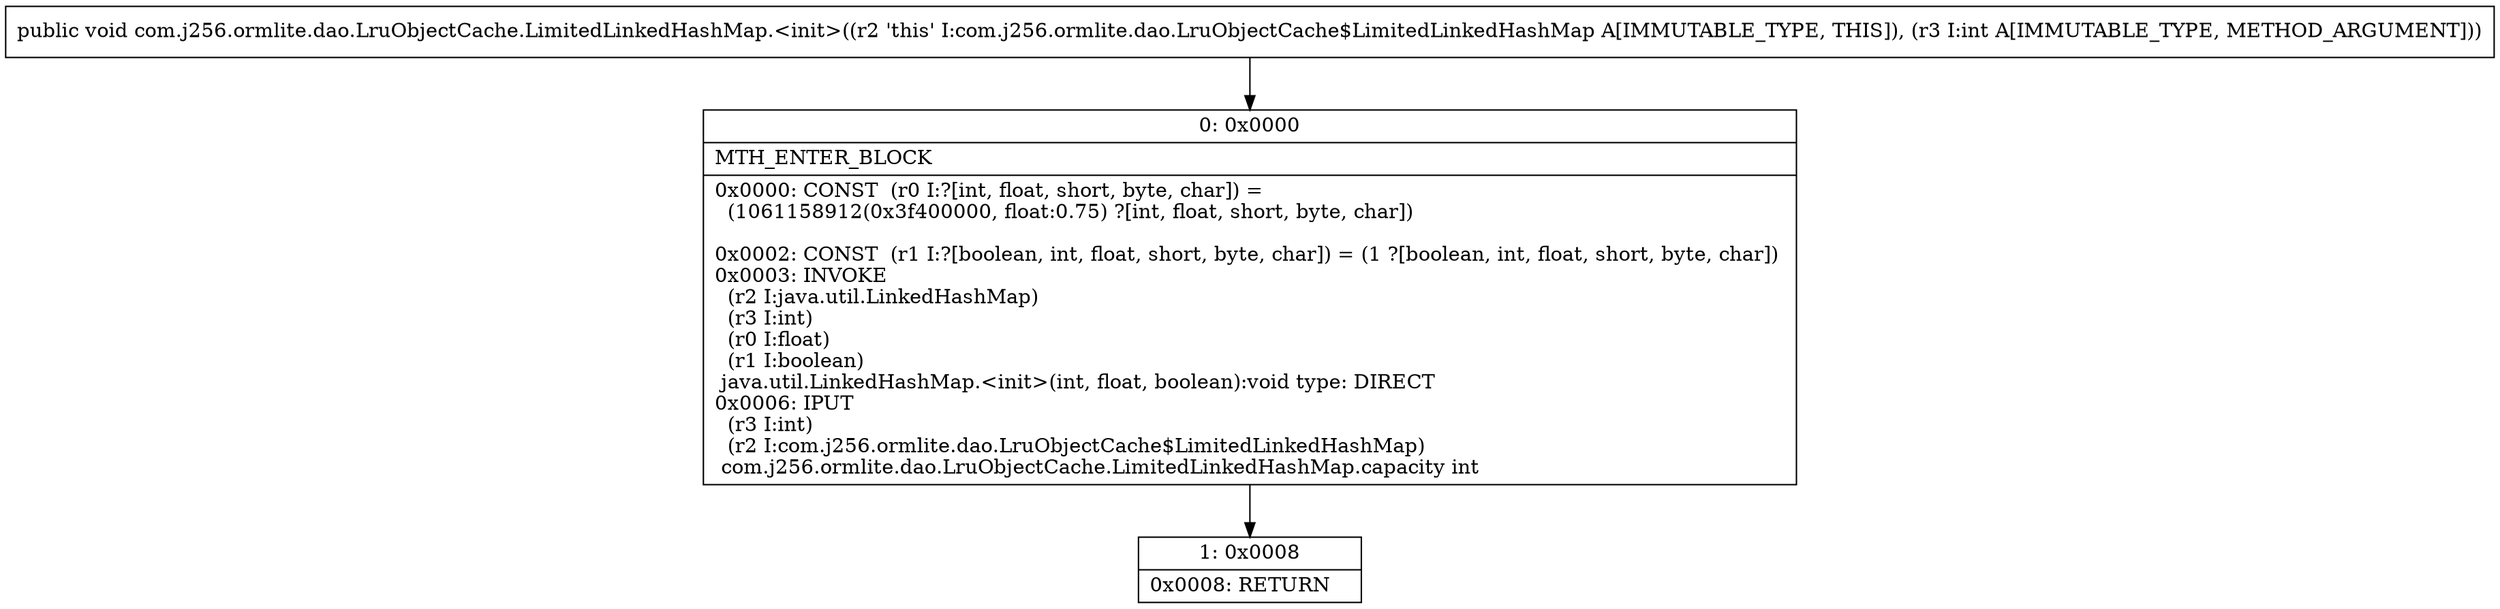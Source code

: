 digraph "CFG forcom.j256.ormlite.dao.LruObjectCache.LimitedLinkedHashMap.\<init\>(I)V" {
Node_0 [shape=record,label="{0\:\ 0x0000|MTH_ENTER_BLOCK\l|0x0000: CONST  (r0 I:?[int, float, short, byte, char]) = \l  (1061158912(0x3f400000, float:0.75) ?[int, float, short, byte, char])\l \l0x0002: CONST  (r1 I:?[boolean, int, float, short, byte, char]) = (1 ?[boolean, int, float, short, byte, char]) \l0x0003: INVOKE  \l  (r2 I:java.util.LinkedHashMap)\l  (r3 I:int)\l  (r0 I:float)\l  (r1 I:boolean)\l java.util.LinkedHashMap.\<init\>(int, float, boolean):void type: DIRECT \l0x0006: IPUT  \l  (r3 I:int)\l  (r2 I:com.j256.ormlite.dao.LruObjectCache$LimitedLinkedHashMap)\l com.j256.ormlite.dao.LruObjectCache.LimitedLinkedHashMap.capacity int \l}"];
Node_1 [shape=record,label="{1\:\ 0x0008|0x0008: RETURN   \l}"];
MethodNode[shape=record,label="{public void com.j256.ormlite.dao.LruObjectCache.LimitedLinkedHashMap.\<init\>((r2 'this' I:com.j256.ormlite.dao.LruObjectCache$LimitedLinkedHashMap A[IMMUTABLE_TYPE, THIS]), (r3 I:int A[IMMUTABLE_TYPE, METHOD_ARGUMENT])) }"];
MethodNode -> Node_0;
Node_0 -> Node_1;
}

